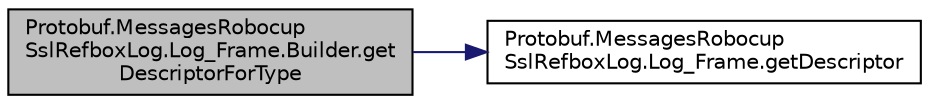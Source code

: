 digraph "Protobuf.MessagesRobocupSslRefboxLog.Log_Frame.Builder.getDescriptorForType"
{
 // INTERACTIVE_SVG=YES
  edge [fontname="Helvetica",fontsize="10",labelfontname="Helvetica",labelfontsize="10"];
  node [fontname="Helvetica",fontsize="10",shape=record];
  rankdir="LR";
  Node1 [label="Protobuf.MessagesRobocup\lSslRefboxLog.Log_Frame.Builder.get\lDescriptorForType",height=0.2,width=0.4,color="black", fillcolor="grey75", style="filled", fontcolor="black"];
  Node1 -> Node2 [color="midnightblue",fontsize="10",style="solid",fontname="Helvetica"];
  Node2 [label="Protobuf.MessagesRobocup\lSslRefboxLog.Log_Frame.getDescriptor",height=0.2,width=0.4,color="black", fillcolor="white", style="filled",URL="$d8/df6/class_protobuf_1_1_messages_robocup_ssl_refbox_log_1_1_log___frame.html#a4565235ffedf7ac223a012c946b5c2ae"];
}
